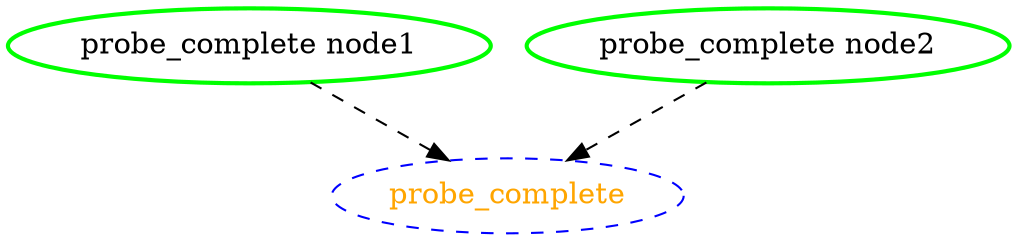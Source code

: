 digraph "g" {
	size = "30,30"
"probe_complete" [ style="dashed" color="blue" fontcolor="orange" ]
"probe_complete node1" [ style=bold color="green" fontcolor="black" ]
"probe_complete node2" [ style=bold color="green" fontcolor="black" ]
"probe_complete node1" -> "probe_complete" [ style = dashed]
"probe_complete node2" -> "probe_complete" [ style = dashed]
}
